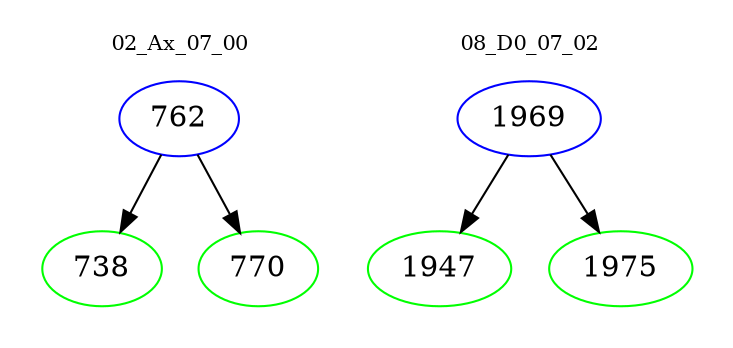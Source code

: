 digraph{
subgraph cluster_0 {
color = white
label = "02_Ax_07_00";
fontsize=10;
T0_762 [label="762", color="blue"]
T0_762 -> T0_738 [color="black"]
T0_738 [label="738", color="green"]
T0_762 -> T0_770 [color="black"]
T0_770 [label="770", color="green"]
}
subgraph cluster_1 {
color = white
label = "08_D0_07_02";
fontsize=10;
T1_1969 [label="1969", color="blue"]
T1_1969 -> T1_1947 [color="black"]
T1_1947 [label="1947", color="green"]
T1_1969 -> T1_1975 [color="black"]
T1_1975 [label="1975", color="green"]
}
}

